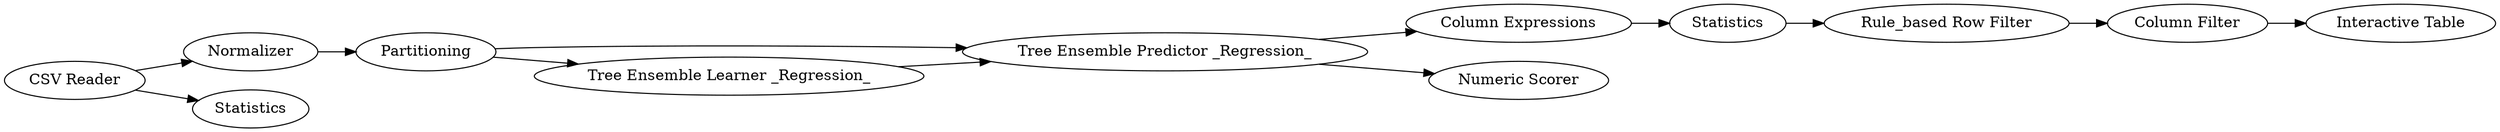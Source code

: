 digraph {
	"6118081821516919595_59" [label="CSV Reader"]
	"-4008849224257266227_21" [label=Statistics]
	"-4008849224257266227_20" [label="Column Expressions"]
	"6118081821516919595_66" [label="Numeric Scorer"]
	"6118081821516919595_26" [label="Interactive Table"]
	"-4008849224257266227_24" [label="Rule_based Row Filter"]
	"6118081821516919595_60" [label=Normalizer]
	"6118081821516919595_65" [label=Statistics]
	"6118081821516919595_62" [label="Tree Ensemble Predictor _Regression_"]
	"6118081821516919595_63" [label=Partitioning]
	"6118081821516919595_61" [label="Tree Ensemble Learner _Regression_"]
	"-4008849224257266227_25" [label="Column Filter"]
	"6118081821516919595_62" -> "-4008849224257266227_20"
	"6118081821516919595_63" -> "6118081821516919595_62"
	"-4008849224257266227_20" -> "-4008849224257266227_21"
	"6118081821516919595_61" -> "6118081821516919595_62"
	"6118081821516919595_63" -> "6118081821516919595_61"
	"6118081821516919595_59" -> "6118081821516919595_65"
	"-4008849224257266227_21" -> "-4008849224257266227_24"
	"-4008849224257266227_25" -> "6118081821516919595_26"
	"6118081821516919595_59" -> "6118081821516919595_60"
	"6118081821516919595_62" -> "6118081821516919595_66"
	"-4008849224257266227_24" -> "-4008849224257266227_25"
	"6118081821516919595_60" -> "6118081821516919595_63"
	rankdir=LR
}
